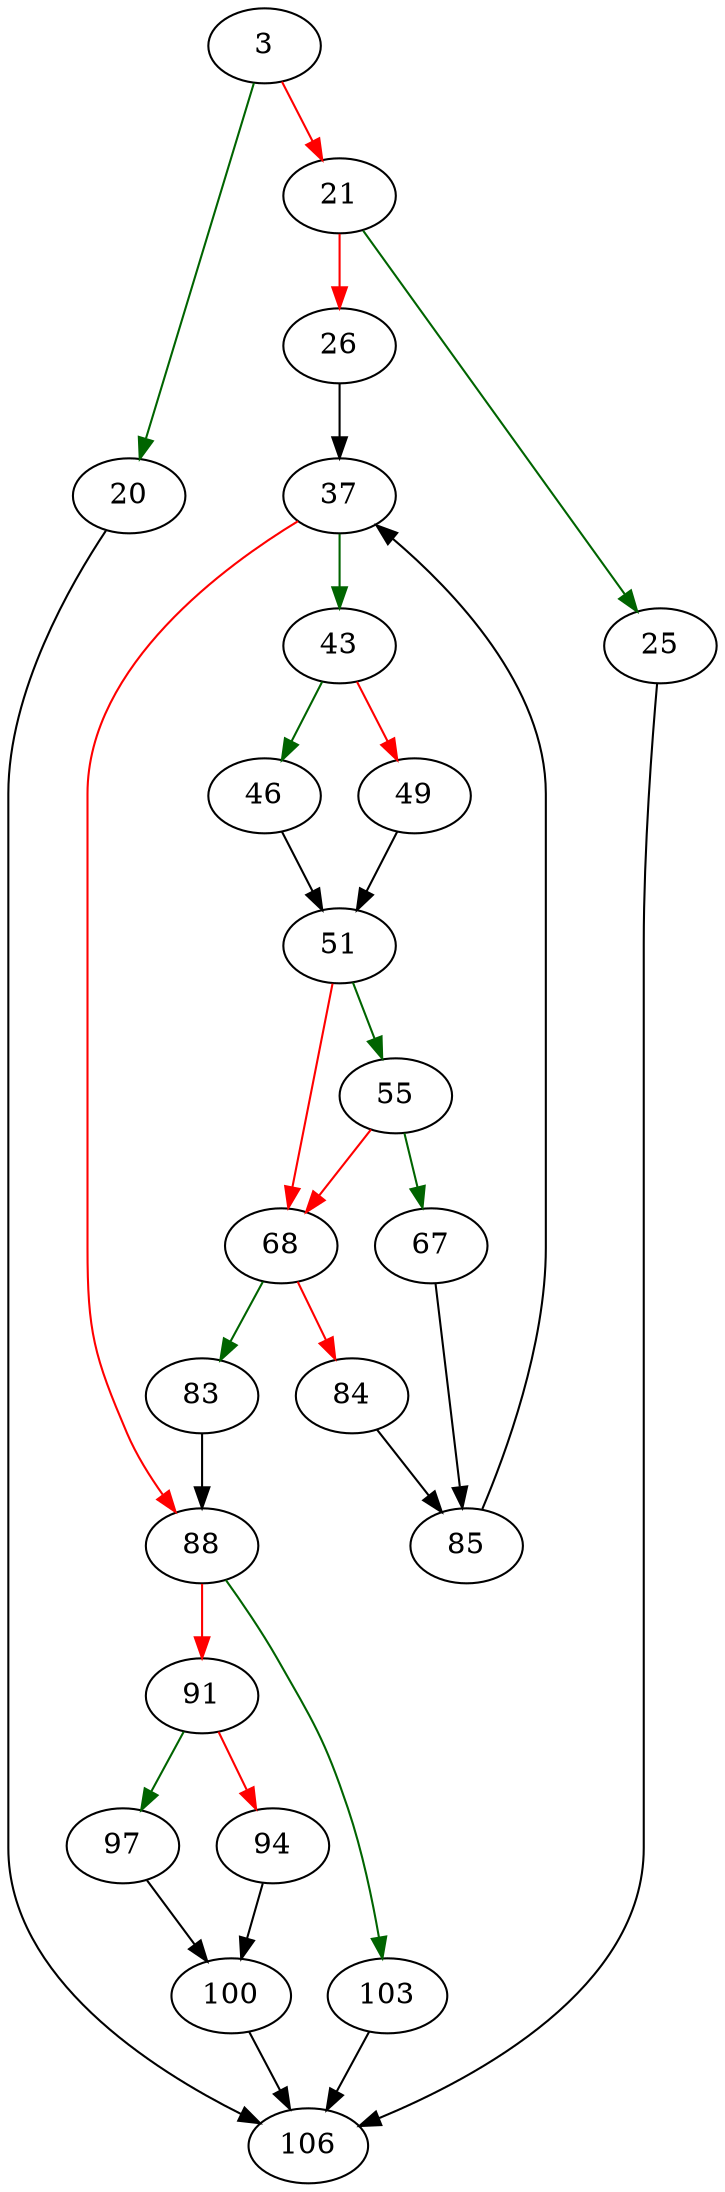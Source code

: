 strict digraph "sqlite3DropTrigger" {
	// Node definitions.
	3 [entry=true];
	20;
	21;
	106;
	25;
	26;
	37;
	43;
	88;
	46;
	49;
	51;
	55;
	68;
	67;
	85;
	83;
	84;
	103;
	91;
	97;
	94;
	100;

	// Edge definitions.
	3 -> 20 [
		color=darkgreen
		cond=true
	];
	3 -> 21 [
		color=red
		cond=false
	];
	20 -> 106;
	21 -> 25 [
		color=darkgreen
		cond=true
	];
	21 -> 26 [
		color=red
		cond=false
	];
	25 -> 106;
	26 -> 37;
	37 -> 43 [
		color=darkgreen
		cond=true
	];
	37 -> 88 [
		color=red
		cond=false
	];
	43 -> 46 [
		color=darkgreen
		cond=true
	];
	43 -> 49 [
		color=red
		cond=false
	];
	88 -> 103 [
		color=darkgreen
		cond=true
	];
	88 -> 91 [
		color=red
		cond=false
	];
	46 -> 51;
	49 -> 51;
	51 -> 55 [
		color=darkgreen
		cond=true
	];
	51 -> 68 [
		color=red
		cond=false
	];
	55 -> 68 [
		color=red
		cond=false
	];
	55 -> 67 [
		color=darkgreen
		cond=true
	];
	68 -> 83 [
		color=darkgreen
		cond=true
	];
	68 -> 84 [
		color=red
		cond=false
	];
	67 -> 85;
	85 -> 37;
	83 -> 88;
	84 -> 85;
	103 -> 106;
	91 -> 97 [
		color=darkgreen
		cond=true
	];
	91 -> 94 [
		color=red
		cond=false
	];
	97 -> 100;
	94 -> 100;
	100 -> 106;
}